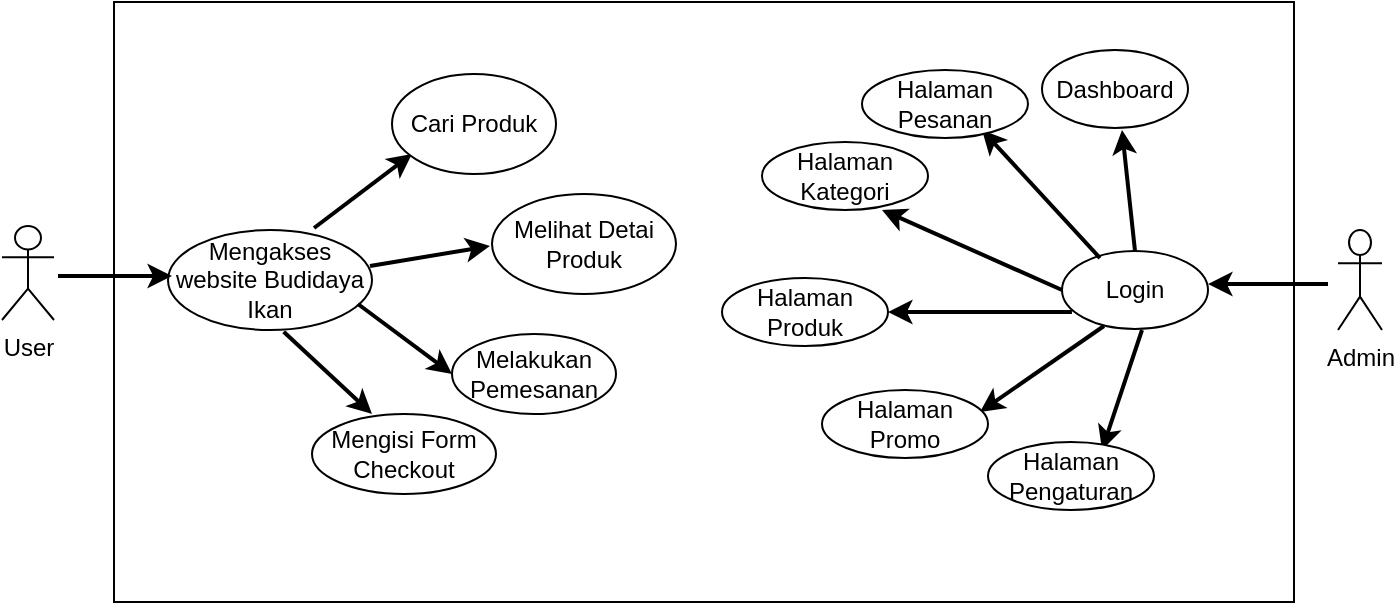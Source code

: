 <mxfile version="20.2.7" type="github"><diagram id="uz4irJgH-9YgNz81CuLO" name="Halaman-1"><mxGraphModel dx="1102" dy="582" grid="1" gridSize="10" guides="1" tooltips="1" connect="1" arrows="1" fold="1" page="1" pageScale="1" pageWidth="827" pageHeight="1169" math="0" shadow="0"><root><mxCell id="0"/><mxCell id="1" parent="0"/><mxCell id="kCXvpqIKftRVrSxdp8KO-43" value="" style="rounded=0;whiteSpace=wrap;html=1;fillColor=none;" vertex="1" parent="1"><mxGeometry x="146" y="56" width="590" height="300" as="geometry"/></mxCell><mxCell id="kCXvpqIKftRVrSxdp8KO-3" value="Mengakses website Budidaya Ikan" style="ellipse;whiteSpace=wrap;html=1;" vertex="1" parent="1"><mxGeometry x="173" y="170" width="102" height="50" as="geometry"/></mxCell><mxCell id="kCXvpqIKftRVrSxdp8KO-8" value="" style="endArrow=classic;html=1;rounded=0;strokeWidth=2;" edge="1" parent="1"><mxGeometry width="50" height="50" relative="1" as="geometry"><mxPoint x="118" y="193" as="sourcePoint"/><mxPoint x="175" y="193" as="targetPoint"/></mxGeometry></mxCell><mxCell id="kCXvpqIKftRVrSxdp8KO-9" value="" style="endArrow=classic;html=1;rounded=0;strokeWidth=2;exitX=0.716;exitY=-0.02;exitDx=0;exitDy=0;exitPerimeter=0;" edge="1" parent="1" source="kCXvpqIKftRVrSxdp8KO-3"><mxGeometry width="50" height="50" relative="1" as="geometry"><mxPoint x="253" y="162" as="sourcePoint"/><mxPoint x="295" y="132" as="targetPoint"/></mxGeometry></mxCell><mxCell id="kCXvpqIKftRVrSxdp8KO-10" value="Cari Produk" style="ellipse;whiteSpace=wrap;html=1;" vertex="1" parent="1"><mxGeometry x="285" y="92" width="82" height="50" as="geometry"/></mxCell><mxCell id="kCXvpqIKftRVrSxdp8KO-11" value="" style="endArrow=classic;html=1;rounded=0;strokeWidth=2;" edge="1" parent="1"><mxGeometry width="50" height="50" relative="1" as="geometry"><mxPoint x="274" y="188" as="sourcePoint"/><mxPoint x="334" y="178" as="targetPoint"/></mxGeometry></mxCell><mxCell id="kCXvpqIKftRVrSxdp8KO-12" value="Melihat Detai Produk" style="ellipse;whiteSpace=wrap;html=1;" vertex="1" parent="1"><mxGeometry x="335" y="152" width="92" height="50" as="geometry"/></mxCell><mxCell id="kCXvpqIKftRVrSxdp8KO-13" value="" style="endArrow=classic;html=1;rounded=0;strokeWidth=2;exitX=0.931;exitY=0.74;exitDx=0;exitDy=0;exitPerimeter=0;" edge="1" parent="1" source="kCXvpqIKftRVrSxdp8KO-3"><mxGeometry width="50" height="50" relative="1" as="geometry"><mxPoint x="278.396" y="213.18" as="sourcePoint"/><mxPoint x="315" y="242" as="targetPoint"/></mxGeometry></mxCell><mxCell id="kCXvpqIKftRVrSxdp8KO-14" value="Melakukan Pemesanan" style="ellipse;whiteSpace=wrap;html=1;" vertex="1" parent="1"><mxGeometry x="315" y="222" width="82" height="40" as="geometry"/></mxCell><mxCell id="kCXvpqIKftRVrSxdp8KO-15" value="" style="endArrow=classic;html=1;rounded=0;strokeWidth=2;exitX=0.567;exitY=1.017;exitDx=0;exitDy=0;exitPerimeter=0;" edge="1" parent="1" source="kCXvpqIKftRVrSxdp8KO-3"><mxGeometry width="50" height="50" relative="1" as="geometry"><mxPoint x="323" y="312" as="sourcePoint"/><mxPoint x="275" y="262" as="targetPoint"/></mxGeometry></mxCell><mxCell id="kCXvpqIKftRVrSxdp8KO-16" value="Mengisi Form Checkout" style="ellipse;whiteSpace=wrap;html=1;" vertex="1" parent="1"><mxGeometry x="245" y="262" width="92" height="40" as="geometry"/></mxCell><mxCell id="kCXvpqIKftRVrSxdp8KO-23" value="User" style="shape=umlActor;html=1;verticalLabelPosition=bottom;verticalAlign=top;align=center;" vertex="1" parent="1"><mxGeometry x="90" y="168" width="26" height="47" as="geometry"/></mxCell><mxCell id="kCXvpqIKftRVrSxdp8KO-25" value="Admin" style="shape=umlActor;html=1;verticalLabelPosition=bottom;verticalAlign=top;align=center;" vertex="1" parent="1"><mxGeometry x="758" y="170" width="22" height="50" as="geometry"/></mxCell><mxCell id="kCXvpqIKftRVrSxdp8KO-26" value="" style="endArrow=classic;html=1;rounded=0;strokeWidth=2;" edge="1" parent="1"><mxGeometry width="50" height="50" relative="1" as="geometry"><mxPoint x="753" y="197" as="sourcePoint"/><mxPoint x="693" y="197" as="targetPoint"/></mxGeometry></mxCell><mxCell id="kCXvpqIKftRVrSxdp8KO-27" value="Login" style="ellipse;whiteSpace=wrap;html=1;" vertex="1" parent="1"><mxGeometry x="620" y="180.5" width="73" height="39" as="geometry"/></mxCell><mxCell id="kCXvpqIKftRVrSxdp8KO-28" value="" style="endArrow=classic;html=1;rounded=0;strokeWidth=2;exitX=0.5;exitY=0;exitDx=0;exitDy=0;" edge="1" parent="1" source="kCXvpqIKftRVrSxdp8KO-27"><mxGeometry width="50" height="50" relative="1" as="geometry"><mxPoint x="380" y="320" as="sourcePoint"/><mxPoint x="650" y="120" as="targetPoint"/></mxGeometry></mxCell><mxCell id="kCXvpqIKftRVrSxdp8KO-29" value="Dashboard" style="ellipse;whiteSpace=wrap;html=1;" vertex="1" parent="1"><mxGeometry x="610" y="80" width="73" height="39" as="geometry"/></mxCell><mxCell id="kCXvpqIKftRVrSxdp8KO-30" value="" style="endArrow=classic;html=1;rounded=0;strokeWidth=2;exitX=0.26;exitY=0.09;exitDx=0;exitDy=0;exitPerimeter=0;" edge="1" parent="1" source="kCXvpqIKftRVrSxdp8KO-27"><mxGeometry width="50" height="50" relative="1" as="geometry"><mxPoint x="380" y="320" as="sourcePoint"/><mxPoint x="580" y="120" as="targetPoint"/></mxGeometry></mxCell><mxCell id="kCXvpqIKftRVrSxdp8KO-31" value="Halaman Pesanan" style="ellipse;whiteSpace=wrap;html=1;" vertex="1" parent="1"><mxGeometry x="520" y="90" width="83" height="34" as="geometry"/></mxCell><mxCell id="kCXvpqIKftRVrSxdp8KO-32" value="" style="endArrow=classic;html=1;rounded=0;strokeWidth=2;exitX=0;exitY=0.5;exitDx=0;exitDy=0;" edge="1" parent="1" source="kCXvpqIKftRVrSxdp8KO-27"><mxGeometry width="50" height="50" relative="1" as="geometry"><mxPoint x="380" y="310" as="sourcePoint"/><mxPoint x="530" y="160" as="targetPoint"/></mxGeometry></mxCell><mxCell id="kCXvpqIKftRVrSxdp8KO-33" value="Halaman Kategori" style="ellipse;whiteSpace=wrap;html=1;" vertex="1" parent="1"><mxGeometry x="470" y="126" width="83" height="34" as="geometry"/></mxCell><mxCell id="kCXvpqIKftRVrSxdp8KO-34" value="" style="endArrow=classic;html=1;rounded=0;strokeWidth=2;exitX=0.027;exitY=0.782;exitDx=0;exitDy=0;exitPerimeter=0;" edge="1" parent="1"><mxGeometry width="50" height="50" relative="1" as="geometry"><mxPoint x="624.971" y="210.998" as="sourcePoint"/><mxPoint x="533" y="211" as="targetPoint"/></mxGeometry></mxCell><mxCell id="kCXvpqIKftRVrSxdp8KO-35" value="Halaman Produk" style="ellipse;whiteSpace=wrap;html=1;" vertex="1" parent="1"><mxGeometry x="450" y="194" width="83" height="34" as="geometry"/></mxCell><mxCell id="kCXvpqIKftRVrSxdp8KO-36" value="" style="endArrow=classic;html=1;rounded=0;strokeWidth=2;exitX=0.301;exitY=0.936;exitDx=0;exitDy=0;exitPerimeter=0;" edge="1" parent="1"><mxGeometry width="50" height="50" relative="1" as="geometry"><mxPoint x="640.973" y="218.004" as="sourcePoint"/><mxPoint x="579" y="261" as="targetPoint"/></mxGeometry></mxCell><mxCell id="kCXvpqIKftRVrSxdp8KO-37" value="Halaman Promo" style="ellipse;whiteSpace=wrap;html=1;" vertex="1" parent="1"><mxGeometry x="500" y="250" width="83" height="34" as="geometry"/></mxCell><mxCell id="kCXvpqIKftRVrSxdp8KO-38" value="" style="endArrow=classic;html=1;rounded=0;strokeWidth=2;" edge="1" parent="1"><mxGeometry width="50" height="50" relative="1" as="geometry"><mxPoint x="660" y="220" as="sourcePoint"/><mxPoint x="640" y="280" as="targetPoint"/></mxGeometry></mxCell><mxCell id="kCXvpqIKftRVrSxdp8KO-39" value="Halaman Pengaturan" style="ellipse;whiteSpace=wrap;html=1;" vertex="1" parent="1"><mxGeometry x="583" y="276" width="83" height="34" as="geometry"/></mxCell></root></mxGraphModel></diagram></mxfile>